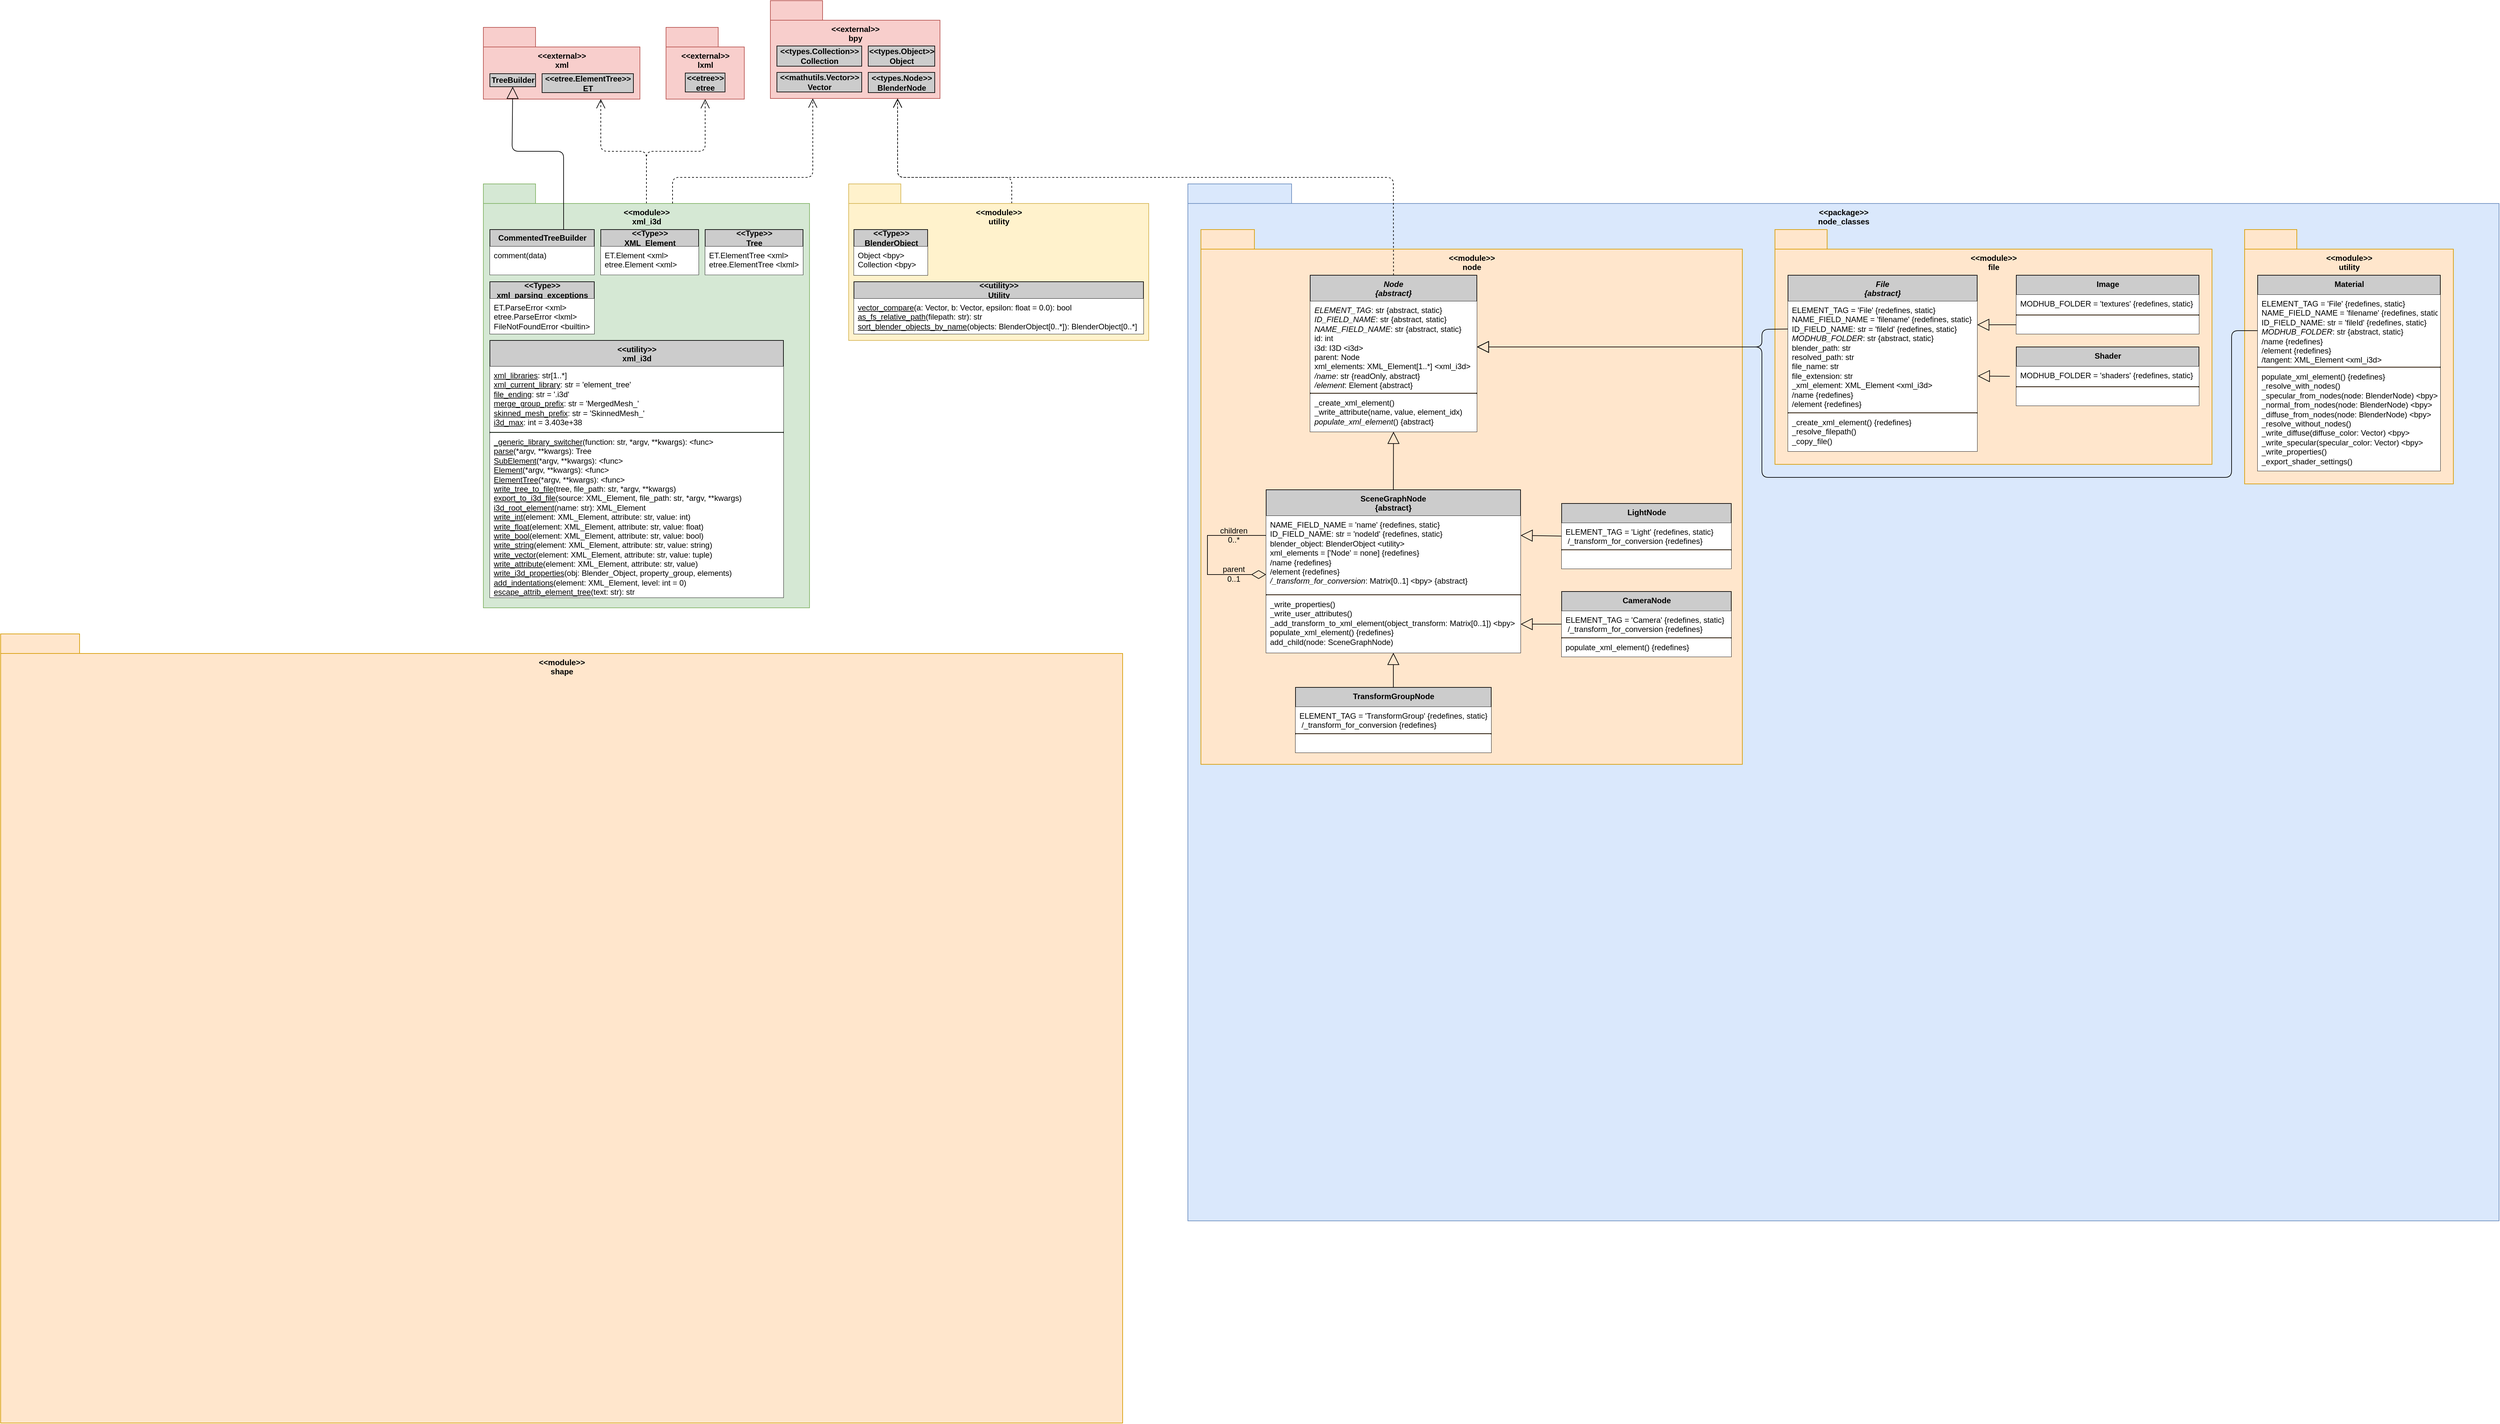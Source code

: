 <mxfile version="14.4.3" type="device"><diagram name="Page-1" id="b5b7bab2-c9e2-2cf4-8b2a-24fd1a2a6d21"><mxGraphModel dx="5567" dy="5078" grid="1" gridSize="10" guides="1" tooltips="1" connect="1" arrows="1" fold="1" page="1" pageScale="1" pageWidth="827" pageHeight="1169" background="#ffffff" math="0" shadow="0"><root><mxCell id="0"/><mxCell id="1" parent="0"/><mxCell id="hyC1rjjS6D9ZSaGe7eLf-1" value="&amp;lt;&amp;lt;package&amp;gt;&amp;gt;&lt;br&gt;node_classes" style="shape=folder;fontStyle=1;tabWidth=80;tabHeight=30;tabPosition=left;html=1;boundedLbl=1;verticalAlign=top;fillColor=#dae8fc;strokeColor=#6c8ebf;" parent="1" vertex="1"><mxGeometry x="1120" y="-990" width="2010" height="1590" as="geometry"/></mxCell><mxCell id="IZFEY0VcawkdVbA5wCVp-119" value="" style="group" parent="1" vertex="1" connectable="0"><mxGeometry x="320" y="-1240" width="130" height="130" as="geometry"/></mxCell><mxCell id="IZFEY0VcawkdVbA5wCVp-196" value="" style="group" parent="IZFEY0VcawkdVbA5wCVp-119" vertex="1" connectable="0"><mxGeometry y="10" width="120" height="110" as="geometry"/></mxCell><mxCell id="IZFEY0VcawkdVbA5wCVp-99" value="&amp;lt;&amp;lt;external&amp;gt;&amp;gt;&lt;br&gt;lxml" style="shape=folder;fontStyle=1;tabWidth=80;tabHeight=30;tabPosition=left;html=1;boundedLbl=1;verticalAlign=top;fillColor=#f8cecc;strokeColor=#b85450;" parent="IZFEY0VcawkdVbA5wCVp-196" vertex="1"><mxGeometry width="120" height="110" as="geometry"/></mxCell><mxCell id="IZFEY0VcawkdVbA5wCVp-190" value="&lt;b&gt;&amp;lt;&amp;lt;etree&amp;gt;&amp;gt;&lt;br&gt;etree&lt;br&gt;&lt;/b&gt;" style="fontStyle=0;shadow=0;sketch=0;strokeWidth=1;fillColor=#CCCCCC;gradientColor=none;fontSize=12;html=1;" parent="IZFEY0VcawkdVbA5wCVp-196" vertex="1"><mxGeometry x="29.538" y="70" width="60.923" height="29" as="geometry"/></mxCell><mxCell id="IZFEY0VcawkdVbA5wCVp-120" value="" style="group" parent="1" vertex="1" connectable="0"><mxGeometry x="40" y="-1230" width="240" height="130" as="geometry"/></mxCell><mxCell id="IZFEY0VcawkdVbA5wCVp-109" value="&amp;lt;&amp;lt;external&amp;gt;&amp;gt;&lt;br&gt;xml" style="shape=folder;fontStyle=1;tabWidth=80;tabHeight=30;tabPosition=left;html=1;boundedLbl=1;verticalAlign=top;fillColor=#f8cecc;strokeColor=#b85450;" parent="IZFEY0VcawkdVbA5wCVp-120" vertex="1"><mxGeometry width="240" height="110" as="geometry"/></mxCell><mxCell id="IZFEY0VcawkdVbA5wCVp-188" value="&lt;b&gt;TreeBuilder&lt;/b&gt;" style="fontStyle=0;shadow=0;sketch=0;strokeWidth=1;fillColor=#CCCCCC;gradientColor=none;fontSize=12;html=1;" parent="IZFEY0VcawkdVbA5wCVp-120" vertex="1"><mxGeometry x="10" y="71" width="70" height="20" as="geometry"/></mxCell><mxCell id="IZFEY0VcawkdVbA5wCVp-189" value="&lt;b&gt;&amp;lt;&amp;lt;etree.ElementTree&amp;gt;&amp;gt;&lt;br&gt;ET&lt;br&gt;&lt;/b&gt;" style="fontStyle=0;shadow=0;sketch=0;strokeWidth=1;fillColor=#CCCCCC;gradientColor=none;fontSize=12;html=1;" parent="IZFEY0VcawkdVbA5wCVp-120" vertex="1"><mxGeometry x="90" y="71" width="140" height="29" as="geometry"/></mxCell><mxCell id="IZFEY0VcawkdVbA5wCVp-142" value="" style="endArrow=open;endSize=12;dashed=1;html=1;align=center;exitX=0;exitY=0;exitDx=250;exitDy=30;exitPerimeter=0;entryX=0.5;entryY=1;entryDx=0;entryDy=0;entryPerimeter=0;" parent="1" source="IZFEY0VcawkdVbA5wCVp-108" target="IZFEY0VcawkdVbA5wCVp-99" edge="1"><mxGeometry x="-0.115" y="57" width="160" relative="1" as="geometry"><mxPoint x="310" y="-1060" as="sourcePoint"/><mxPoint x="470" y="-1060" as="targetPoint"/><Array as="points"><mxPoint x="290" y="-1040"/><mxPoint x="380" y="-1040"/></Array><mxPoint as="offset"/></mxGeometry></mxCell><mxCell id="IZFEY0VcawkdVbA5wCVp-143" value="" style="endArrow=open;endSize=12;dashed=1;html=1;align=center;exitX=0;exitY=0;exitDx=250;exitDy=30;exitPerimeter=0;entryX=0.75;entryY=1;entryDx=0;entryDy=0;entryPerimeter=0;" parent="1" source="IZFEY0VcawkdVbA5wCVp-108" target="IZFEY0VcawkdVbA5wCVp-109" edge="1"><mxGeometry x="-0.25" y="-40" width="160" relative="1" as="geometry"><mxPoint x="320" y="-1050" as="sourcePoint"/><mxPoint x="210" y="-1100" as="targetPoint"/><Array as="points"><mxPoint x="290" y="-1040"/><mxPoint x="220" y="-1040"/></Array><mxPoint as="offset"/></mxGeometry></mxCell><mxCell id="IZFEY0VcawkdVbA5wCVp-153" value="" style="group" parent="1" vertex="1" connectable="0"><mxGeometry x="480" y="-1241" width="260" height="121" as="geometry"/></mxCell><mxCell id="IZFEY0VcawkdVbA5wCVp-195" value="" style="group" parent="IZFEY0VcawkdVbA5wCVp-153" vertex="1" connectable="0"><mxGeometry y="-30" width="410" height="150" as="geometry"/></mxCell><mxCell id="IZFEY0VcawkdVbA5wCVp-154" value="&amp;lt;&amp;lt;external&amp;gt;&amp;gt;&lt;br&gt;bpy" style="shape=folder;fontStyle=1;tabWidth=80;tabHeight=30;tabPosition=left;html=1;boundedLbl=1;verticalAlign=top;fillColor=#f8cecc;strokeColor=#b85450;" parent="IZFEY0VcawkdVbA5wCVp-195" vertex="1"><mxGeometry width="260" height="150" as="geometry"/></mxCell><mxCell id="IZFEY0VcawkdVbA5wCVp-194" value="&lt;b&gt;&amp;lt;&amp;lt;types.Collection&amp;gt;&amp;gt;&lt;br&gt;Collection&lt;/b&gt;" style="fontStyle=0;shadow=0;sketch=0;strokeWidth=1;fillColor=#CCCCCC;gradientColor=none;fontSize=12;html=1;" parent="IZFEY0VcawkdVbA5wCVp-195" vertex="1"><mxGeometry x="10" y="69.5" width="130" height="31" as="geometry"/></mxCell><mxCell id="IZFEY0VcawkdVbA5wCVp-193" value="&lt;b&gt;&amp;lt;&amp;lt;mathutils.Vector&amp;gt;&amp;gt;&lt;br&gt;Vector&lt;/b&gt;" style="fontStyle=0;shadow=0;sketch=0;strokeWidth=1;fillColor=#CCCCCC;gradientColor=none;fontSize=12;html=1;" parent="IZFEY0VcawkdVbA5wCVp-195" vertex="1"><mxGeometry x="10" y="110" width="130" height="30" as="geometry"/></mxCell><mxCell id="IZFEY0VcawkdVbA5wCVp-191" value="&lt;b&gt;&amp;lt;&amp;lt;types.Object&amp;gt;&amp;gt;&lt;br&gt;Object&lt;/b&gt;" style="fontStyle=0;shadow=0;sketch=0;strokeWidth=1;fillColor=#CCCCCC;gradientColor=none;fontSize=12;html=1;" parent="IZFEY0VcawkdVbA5wCVp-195" vertex="1"><mxGeometry x="150" y="69.5" width="101.93" height="31" as="geometry"/></mxCell><mxCell id="0O5yuzNDMfVP8kCBFcuv-8" value="&lt;b&gt;&amp;lt;&amp;lt;types.Node&amp;gt;&amp;gt;&lt;br&gt;BlenderNode&lt;br&gt;&lt;/b&gt;" style="fontStyle=0;shadow=0;sketch=0;strokeWidth=1;fillColor=#CCCCCC;gradientColor=none;fontSize=12;html=1;" vertex="1" parent="IZFEY0VcawkdVbA5wCVp-195"><mxGeometry x="150" y="110" width="101.93" height="31" as="geometry"/></mxCell><mxCell id="IZFEY0VcawkdVbA5wCVp-159" value="" style="endArrow=open;endSize=12;dashed=1;html=1;align=center;entryX=0.75;entryY=1;entryDx=0;entryDy=0;entryPerimeter=0;exitX=0;exitY=0;exitDx=250;exitDy=30;exitPerimeter=0;" parent="1" source="IZFEY0VcawkdVbA5wCVp-149" target="IZFEY0VcawkdVbA5wCVp-154" edge="1"><mxGeometry width="160" relative="1" as="geometry"><mxPoint x="690" y="-1040" as="sourcePoint"/><mxPoint x="850" y="-1040" as="targetPoint"/><Array as="points"><mxPoint x="850" y="-1000"/><mxPoint x="675" y="-1000"/></Array></mxGeometry></mxCell><mxCell id="IZFEY0VcawkdVbA5wCVp-169" value="" style="group" parent="1" vertex="1" connectable="0"><mxGeometry x="600" y="-990" width="467" height="310" as="geometry"/></mxCell><mxCell id="IZFEY0VcawkdVbA5wCVp-149" value="&amp;lt;&amp;lt;module&amp;gt;&amp;gt;&lt;br&gt;utility" style="shape=folder;fontStyle=1;tabWidth=80;tabHeight=30;tabPosition=left;html=1;boundedLbl=1;verticalAlign=top;fillColor=#fff2cc;strokeColor=#d6b656;" parent="IZFEY0VcawkdVbA5wCVp-169" vertex="1"><mxGeometry width="460" height="240" as="geometry"/></mxCell><mxCell id="IZFEY0VcawkdVbA5wCVp-151" value="&lt;b&gt;&amp;lt;&amp;lt;Type&amp;gt;&amp;gt;&lt;br&gt;BlenderObject&lt;/b&gt;" style="swimlane;fontStyle=0;childLayout=stackLayout;horizontal=1;startSize=26;horizontalStack=0;resizeParent=1;resizeParentMax=0;resizeLast=0;collapsible=1;marginBottom=0;html=1;fillColor=#CCCCCC;" parent="IZFEY0VcawkdVbA5wCVp-169" vertex="1"><mxGeometry x="8.07" y="70" width="112.982" height="70" as="geometry"/></mxCell><mxCell id="IZFEY0VcawkdVbA5wCVp-152" value="Object &amp;lt;bpy&amp;gt;&lt;br&gt;Collection &amp;lt;bpy&amp;gt;" style="text;strokeColor=none;align=left;verticalAlign=top;spacingLeft=4;spacingRight=4;overflow=hidden;rotatable=0;points=[[0,0.5],[1,0.5]];portConstraint=eastwest;html=1;fillColor=#FFFFFF;" parent="IZFEY0VcawkdVbA5wCVp-151" vertex="1"><mxGeometry y="26" width="112.982" height="44" as="geometry"/></mxCell><mxCell id="IZFEY0VcawkdVbA5wCVp-160" value="&lt;b&gt;&amp;lt;&amp;lt;utility&amp;gt;&amp;gt;&lt;br&gt;Utility&lt;/b&gt;" style="swimlane;fontStyle=0;childLayout=stackLayout;horizontal=1;startSize=26;horizontalStack=0;resizeParent=1;resizeParentMax=0;resizeLast=0;collapsible=1;marginBottom=0;html=1;fillColor=#CCCCCC;" parent="IZFEY0VcawkdVbA5wCVp-169" vertex="1"><mxGeometry x="8.07" y="150" width="443.86" height="80" as="geometry"/></mxCell><mxCell id="IZFEY0VcawkdVbA5wCVp-161" value="&lt;u&gt;vector_compare&lt;/u&gt;(a: Vector, b: Vector, epsilon: float = 0.0): bool&lt;br&gt;&lt;u&gt;as_fs_relative_path&lt;/u&gt;(filepath: str): str&lt;br&gt;&lt;u&gt;sort_blender_objects_by_name&lt;/u&gt;(objects: BlenderObject[0..*]): BlenderObject[0..*]" style="text;strokeColor=none;align=left;verticalAlign=top;spacingLeft=4;spacingRight=4;overflow=hidden;rotatable=0;points=[[0,0.5],[1,0.5]];portConstraint=eastwest;html=1;fillColor=#ffffff;" parent="IZFEY0VcawkdVbA5wCVp-160" vertex="1"><mxGeometry y="26" width="443.86" height="54" as="geometry"/></mxCell><mxCell id="IZFEY0VcawkdVbA5wCVp-177" value="" style="group" parent="1" vertex="1" connectable="0"><mxGeometry x="40" y="-990" width="500" height="730" as="geometry"/></mxCell><mxCell id="IZFEY0VcawkdVbA5wCVp-108" value="&amp;lt;&amp;lt;module&amp;gt;&amp;gt;&lt;br&gt;xml_i3d" style="shape=folder;fontStyle=1;tabWidth=80;tabHeight=30;tabPosition=left;html=1;boundedLbl=1;verticalAlign=top;fillColor=#d5e8d4;strokeColor=#82b366;" parent="IZFEY0VcawkdVbA5wCVp-177" vertex="1"><mxGeometry width="500" height="650" as="geometry"/></mxCell><mxCell id="IZFEY0VcawkdVbA5wCVp-95" value="&amp;lt;&amp;lt;utility&amp;gt;&amp;gt;&lt;br&gt;xml_i3d" style="swimlane;fontStyle=1;align=center;verticalAlign=top;childLayout=stackLayout;horizontal=1;startSize=40;horizontalStack=0;resizeParent=1;resizeParentMax=0;resizeLast=0;collapsible=1;marginBottom=0;fillColor=#CCCCCC;html=1;" parent="IZFEY0VcawkdVbA5wCVp-177" vertex="1"><mxGeometry x="10" y="240" width="450" height="394.25" as="geometry"/></mxCell><mxCell id="IZFEY0VcawkdVbA5wCVp-96" value="&lt;u&gt;xml_libraries&lt;/u&gt;: str[1..*]&lt;br&gt;&lt;u&gt;xml_current_library&lt;/u&gt;: str = 'element_tree'&lt;br&gt;&lt;u&gt;file_ending&lt;/u&gt;: str = '.i3d'&lt;br&gt;&lt;u&gt;merge_group_prefix&lt;/u&gt;: str = 'MergedMesh_'&lt;br&gt;&lt;u&gt;skinned_mesh_prefix&lt;/u&gt;: str = 'SkinnedMesh_'&lt;br&gt;&lt;u&gt;i3d_max&lt;/u&gt;: int =&amp;nbsp;3.403e+38&lt;br&gt;&amp;nbsp;" style="text;strokeColor=none;align=left;verticalAlign=top;spacingLeft=4;spacingRight=4;overflow=hidden;rotatable=0;points=[[0,0.5],[1,0.5]];portConstraint=eastwest;html=1;fillColor=#ffffff;" parent="IZFEY0VcawkdVbA5wCVp-95" vertex="1"><mxGeometry y="40" width="450" height="100" as="geometry"/></mxCell><mxCell id="IZFEY0VcawkdVbA5wCVp-97" value="" style="line;strokeWidth=1;fillColor=none;align=left;verticalAlign=middle;spacingTop=0;spacingLeft=0;spacingRight=0;rotatable=0;labelPosition=right;points=[];portConstraint=eastwest;sketch=0;spacing=0;fontSize=12;perimeterSpacing=0;shadow=0;" parent="IZFEY0VcawkdVbA5wCVp-95" vertex="1"><mxGeometry y="140" width="450" height="2.12" as="geometry"/></mxCell><mxCell id="IZFEY0VcawkdVbA5wCVp-98" value="&lt;u&gt;_generic_library_switcher&lt;/u&gt;(function: str, *argv, **kwargs): &amp;lt;func&amp;gt;&lt;br&gt;&lt;u&gt;parse&lt;/u&gt;(*argv, **kwargs): Tree&amp;nbsp;&lt;br&gt;&lt;u&gt;SubElement&lt;/u&gt;(*argv, **kwargs): &amp;lt;func&amp;gt;&lt;br&gt;&lt;u&gt;Element&lt;/u&gt;(*argv, **kwargs): &amp;lt;func&amp;gt;&lt;br&gt;&lt;u&gt;ElementTree&lt;/u&gt;(*argv, **kwargs): &amp;lt;func&amp;gt;&lt;br&gt;&lt;u&gt;write_tree_to_file&lt;/u&gt;(tree, file_path: str, *argv, **kwargs)&lt;br&gt;&lt;u&gt;export_to_i3d_file&lt;/u&gt;(source: XML_Element, file_path: str, *argv, **kwargs)&lt;br&gt;&lt;u&gt;i3d_root_element&lt;/u&gt;(name: str): XML_Element&lt;br&gt;&lt;u&gt;write_int&lt;/u&gt;(element: XML_Element, attribute: str, value: int)&lt;br&gt;&lt;u&gt;write_float&lt;/u&gt;(element: XML_Element, attribute: str, value: float)&lt;br&gt;&lt;u&gt;write_bool&lt;/u&gt;(element: XML_Element, attribute: str, value: bool)&lt;br&gt;&lt;u&gt;write_string&lt;/u&gt;(element: XML_Element, attribute: str, value: string)&lt;br&gt;&lt;u&gt;write_vector&lt;/u&gt;(element: XML_Element, attribute: str, value: tuple)&lt;br&gt;&lt;u&gt;write_attribute&lt;/u&gt;(element: XML_Element, attribute: str, value)&lt;br&gt;&lt;u&gt;write_i3d_properties&lt;/u&gt;(obj: Blender_Object, property_group, elements)&lt;br&gt;&lt;u&gt;add_indentations&lt;/u&gt;(element: XML_Element, level: int = 0)&lt;br&gt;&lt;u&gt;escape_attrib_element_tree&lt;/u&gt;(text: str): str" style="text;strokeColor=none;align=left;verticalAlign=top;spacingLeft=4;spacingRight=4;overflow=hidden;rotatable=0;points=[[0,0.5],[1,0.5]];portConstraint=eastwest;fillColor=#ffffff;html=1;" parent="IZFEY0VcawkdVbA5wCVp-95" vertex="1"><mxGeometry y="142.12" width="450" height="252.13" as="geometry"/></mxCell><mxCell id="IZFEY0VcawkdVbA5wCVp-104" value="&lt;b&gt;CommentedTreeBuilder&lt;/b&gt;" style="swimlane;fontStyle=0;childLayout=stackLayout;horizontal=1;startSize=26;horizontalStack=0;resizeParent=1;resizeParentMax=0;resizeLast=0;collapsible=1;marginBottom=0;html=1;fillColor=#CCCCCC;" parent="IZFEY0VcawkdVbA5wCVp-177" vertex="1"><mxGeometry x="10" y="70.002" width="160" height="69.31" as="geometry"/></mxCell><mxCell id="IZFEY0VcawkdVbA5wCVp-105" value="comment(data)" style="text;strokeColor=none;align=left;verticalAlign=top;spacingLeft=4;spacingRight=4;overflow=hidden;rotatable=0;points=[[0,0.5],[1,0.5]];portConstraint=eastwest;fillColor=#ffffff;" parent="IZFEY0VcawkdVbA5wCVp-104" vertex="1"><mxGeometry y="26" width="160" height="43.31" as="geometry"/></mxCell><mxCell id="IZFEY0VcawkdVbA5wCVp-124" value="&lt;b&gt;&amp;lt;&amp;lt;Type&amp;gt;&amp;gt;&lt;br&gt;XML_Element&lt;/b&gt;" style="swimlane;fontStyle=0;childLayout=stackLayout;horizontal=1;startSize=26;horizontalStack=0;resizeParent=1;resizeParentMax=0;resizeLast=0;collapsible=1;marginBottom=0;html=1;fillColor=#CCCCCC;" parent="IZFEY0VcawkdVbA5wCVp-177" vertex="1"><mxGeometry x="180" y="70" width="150" height="69.312" as="geometry"/></mxCell><mxCell id="IZFEY0VcawkdVbA5wCVp-125" value="ET.Element &amp;lt;xml&amp;gt;&lt;br&gt;etree.Element &amp;lt;xml&amp;gt;" style="text;strokeColor=none;align=left;verticalAlign=top;spacingLeft=4;spacingRight=4;overflow=hidden;rotatable=0;points=[[0,0.5],[1,0.5]];portConstraint=eastwest;html=1;fillColor=#ffffff;" parent="IZFEY0VcawkdVbA5wCVp-124" vertex="1"><mxGeometry y="26" width="150" height="43.312" as="geometry"/></mxCell><mxCell id="IZFEY0VcawkdVbA5wCVp-167" value="&lt;b&gt;&amp;lt;&amp;lt;Type&amp;gt;&amp;gt;&lt;br&gt;Tree&lt;/b&gt;" style="swimlane;fontStyle=0;childLayout=stackLayout;horizontal=1;startSize=26;horizontalStack=0;resizeParent=1;resizeParentMax=0;resizeLast=0;collapsible=1;marginBottom=0;html=1;fillColor=#CCCCCC;" parent="IZFEY0VcawkdVbA5wCVp-177" vertex="1"><mxGeometry x="340" y="70.002" width="150" height="69.31" as="geometry"/></mxCell><mxCell id="IZFEY0VcawkdVbA5wCVp-168" value="ET.ElementTree &amp;lt;xml&amp;gt;&lt;br&gt;etree.ElementTree &amp;lt;lxml&amp;gt;" style="text;strokeColor=none;align=left;verticalAlign=top;spacingLeft=4;spacingRight=4;overflow=hidden;rotatable=0;points=[[0,0.5],[1,0.5]];portConstraint=eastwest;html=1;fillColor=#ffffff;" parent="IZFEY0VcawkdVbA5wCVp-167" vertex="1"><mxGeometry y="26" width="150" height="43.31" as="geometry"/></mxCell><mxCell id="IZFEY0VcawkdVbA5wCVp-180" value="&lt;b&gt;&amp;lt;&amp;lt;Type&amp;gt;&amp;gt;&lt;br&gt;xml_parsing_exceptions&lt;br&gt;&lt;/b&gt;" style="swimlane;fontStyle=0;childLayout=stackLayout;horizontal=1;startSize=26;horizontalStack=0;resizeParent=1;resizeParentMax=0;resizeLast=0;collapsible=1;marginBottom=0;html=1;fillColor=#CCCCCC;" parent="IZFEY0VcawkdVbA5wCVp-177" vertex="1"><mxGeometry x="10" y="150" width="160" height="80" as="geometry"/></mxCell><mxCell id="IZFEY0VcawkdVbA5wCVp-181" value="ET.ParseError &amp;lt;xml&amp;gt;&lt;br&gt;etree.ParseError &amp;lt;lxml&amp;gt;&lt;br&gt;FileNotFoundError &amp;lt;builtin&amp;gt;" style="text;strokeColor=none;align=left;verticalAlign=top;spacingLeft=4;spacingRight=4;overflow=hidden;rotatable=0;points=[[0,0.5],[1,0.5]];portConstraint=eastwest;html=1;fillColor=#ffffff;" parent="IZFEY0VcawkdVbA5wCVp-180" vertex="1"><mxGeometry y="26" width="160" height="54" as="geometry"/></mxCell><mxCell id="IZFEY0VcawkdVbA5wCVp-178" value="" style="endArrow=open;endSize=12;dashed=1;html=1;align=center;entryX=0.25;entryY=1;entryDx=0;entryDy=0;entryPerimeter=0;exitX=0;exitY=0;exitDx=290;exitDy=30;exitPerimeter=0;" parent="1" source="IZFEY0VcawkdVbA5wCVp-108" target="IZFEY0VcawkdVbA5wCVp-154" edge="1"><mxGeometry x="-0.115" y="57" width="160" relative="1" as="geometry"><mxPoint x="460" y="-970" as="sourcePoint"/><mxPoint x="487.5" y="-1090" as="targetPoint"/><Array as="points"><mxPoint x="330" y="-1000"/><mxPoint x="545" y="-1000"/></Array><mxPoint as="offset"/></mxGeometry></mxCell><mxCell id="IZFEY0VcawkdVbA5wCVp-122" value="" style="endArrow=block;endSize=16;endFill=0;html=1;entryX=0.5;entryY=1;entryDx=0;entryDy=0;" parent="1" target="IZFEY0VcawkdVbA5wCVp-188" edge="1"><mxGeometry width="160" relative="1" as="geometry"><mxPoint x="163" y="-920" as="sourcePoint"/><mxPoint x="84" y="-1100" as="targetPoint"/><Array as="points"><mxPoint x="163" y="-1040"/><mxPoint x="84" y="-1040"/></Array></mxGeometry></mxCell><mxCell id="VCYkLwe4R0at4fkHDpr9-2" value="&amp;lt;&amp;lt;module&amp;gt;&amp;gt;&lt;br&gt;file" style="shape=folder;fontStyle=1;tabWidth=80;tabHeight=30;tabPosition=left;html=1;boundedLbl=1;verticalAlign=top;fillColor=#ffe6cc;strokeColor=#d79b00;" parent="1" vertex="1"><mxGeometry x="2020" y="-920" width="670" height="360" as="geometry"/></mxCell><mxCell id="VCYkLwe4R0at4fkHDpr9-3" value="File&#10;{abstract}" style="swimlane;fontStyle=3;align=center;verticalAlign=top;childLayout=stackLayout;horizontal=1;startSize=40;horizontalStack=0;resizeParent=1;resizeParentMax=0;resizeLast=0;collapsible=1;marginBottom=0;fillColor=#CCCCCC;" parent="1" vertex="1"><mxGeometry x="2040" y="-850" width="290" height="270" as="geometry"/></mxCell><mxCell id="VCYkLwe4R0at4fkHDpr9-4" value="ELEMENT_TAG = 'File' {redefines, static}&lt;br&gt;NAME_FIELD_NAME = 'filename' {redefines, static}&lt;br&gt;ID_FIELD_NAME: str = 'fileId' {redefines, static}&lt;br&gt;&lt;i&gt;MODHUB_FOLDER&lt;/i&gt;: str {abstract, static}&lt;br&gt;blender_path: str&lt;br&gt;resolved_path: str&lt;br&gt;file_name: str&lt;br&gt;file_extension: str&lt;br&gt;_xml_element: XML_Element &amp;lt;xml_i3d&amp;gt;&lt;br&gt;/name {redefines}&lt;br&gt;/element {redefines}" style="text;strokeColor=none;align=left;verticalAlign=top;spacingLeft=4;spacingRight=4;overflow=hidden;rotatable=0;points=[[0,0.5],[1,0.5],[1, 0.25],[1,0.75],[0, 0.25],[0,0.75]];portConstraint=eastwest;html=1;fillColor=#ffffff;" parent="VCYkLwe4R0at4fkHDpr9-3" vertex="1"><mxGeometry y="40" width="290" height="170" as="geometry"/></mxCell><mxCell id="VCYkLwe4R0at4fkHDpr9-5" value="" style="line;strokeWidth=1;fillColor=none;align=left;verticalAlign=middle;spacingTop=0;spacingLeft=0;spacingRight=0;rotatable=0;labelPosition=right;points=[];portConstraint=eastwest;sketch=0;spacing=0;fontSize=12;perimeterSpacing=0;shadow=0;" parent="VCYkLwe4R0at4fkHDpr9-3" vertex="1"><mxGeometry y="210" width="290" height="2.12" as="geometry"/></mxCell><mxCell id="VCYkLwe4R0at4fkHDpr9-6" value="_create_xml_element() {redefines}&lt;br&gt;_resolve_filepath()&lt;br&gt;_copy_file()" style="text;strokeColor=none;align=left;verticalAlign=top;spacingLeft=4;spacingRight=4;overflow=hidden;rotatable=0;points=[[0,0.5],[1,0.5]];portConstraint=eastwest;fillColor=#ffffff;html=1;" parent="VCYkLwe4R0at4fkHDpr9-3" vertex="1"><mxGeometry y="212.12" width="290" height="57.88" as="geometry"/></mxCell><mxCell id="hyC1rjjS6D9ZSaGe7eLf-66" value="" style="group" parent="1" vertex="1" connectable="0"><mxGeometry x="1140" y="-920" width="830" height="820" as="geometry"/></mxCell><mxCell id="hyC1rjjS6D9ZSaGe7eLf-2" value="&amp;lt;&amp;lt;module&amp;gt;&amp;gt;&lt;br&gt;node" style="shape=folder;fontStyle=1;tabWidth=80;tabHeight=30;tabPosition=left;html=1;boundedLbl=1;verticalAlign=top;fillColor=#ffe6cc;strokeColor=#d79b00;" parent="hyC1rjjS6D9ZSaGe7eLf-66" vertex="1"><mxGeometry width="830" height="820" as="geometry"/></mxCell><mxCell id="hyC1rjjS6D9ZSaGe7eLf-11" value="SceneGraphNode&#10;{abstract}" style="swimlane;fontStyle=1;align=center;verticalAlign=top;childLayout=stackLayout;horizontal=1;startSize=40;horizontalStack=0;resizeParent=1;resizeParentMax=0;resizeLast=0;collapsible=1;marginBottom=0;fillColor=#CCCCCC;" parent="hyC1rjjS6D9ZSaGe7eLf-66" vertex="1"><mxGeometry x="100" y="399" width="390" height="250" as="geometry"/></mxCell><mxCell id="hyC1rjjS6D9ZSaGe7eLf-12" value="NAME_FIELD_NAME = 'name' {redefines, static}&lt;br&gt;ID_FIELD_NAME: str = 'nodeId' {redefines, static}&lt;br&gt;blender_object: BlenderObject &amp;lt;utility&amp;gt;&lt;br&gt;xml_elements = ['Node' = none] {redefines}&lt;br&gt;/name {redefines}&lt;br&gt;/element {redefines}&lt;br&gt;&lt;i&gt;/_transform_for_conversion&lt;/i&gt;: Matrix[0..1] &amp;lt;bpy&amp;gt; {abstract}" style="text;strokeColor=none;align=left;verticalAlign=top;spacingLeft=4;spacingRight=4;overflow=hidden;rotatable=0;points=[[0,0.5],[1,0.5],[1, 0.25],[1,0.75],[0, 0.25],[0,0.75]];portConstraint=eastwest;html=1;fillColor=#ffffff;" parent="hyC1rjjS6D9ZSaGe7eLf-11" vertex="1"><mxGeometry y="40" width="390" height="120" as="geometry"/></mxCell><mxCell id="hyC1rjjS6D9ZSaGe7eLf-13" value="" style="line;strokeWidth=1;fillColor=none;align=left;verticalAlign=middle;spacingTop=0;spacingLeft=0;spacingRight=0;rotatable=0;labelPosition=right;points=[];portConstraint=eastwest;sketch=0;spacing=0;fontSize=12;perimeterSpacing=0;shadow=0;" parent="hyC1rjjS6D9ZSaGe7eLf-11" vertex="1"><mxGeometry y="160" width="390" height="2.12" as="geometry"/></mxCell><mxCell id="hyC1rjjS6D9ZSaGe7eLf-14" value="_write_properties()&lt;br&gt;_write_user_attributes()&lt;br&gt;_add_transform_to_xml_element(object_transform: Matrix[0..1]) &amp;lt;bpy&amp;gt;&lt;br&gt;populate_xml_element() {redefines}&lt;br&gt;add_child(node: SceneGraphNode)" style="text;strokeColor=none;align=left;verticalAlign=top;spacingLeft=4;spacingRight=4;overflow=hidden;rotatable=0;points=[[0,0.5],[1,0.5]];portConstraint=eastwest;fillColor=#ffffff;html=1;" parent="hyC1rjjS6D9ZSaGe7eLf-11" vertex="1"><mxGeometry y="162.12" width="390" height="87.88" as="geometry"/></mxCell><mxCell id="hyC1rjjS6D9ZSaGe7eLf-25" value="" style="endArrow=diamondThin;html=1;rounded=0;align=center;verticalAlign=top;endFill=0;labelBackgroundColor=none;exitX=0;exitY=0.25;exitDx=0;exitDy=0;entryX=0;entryY=0.75;entryDx=0;entryDy=0;strokeWidth=1;endSize=20;" parent="hyC1rjjS6D9ZSaGe7eLf-11" source="hyC1rjjS6D9ZSaGe7eLf-12" target="hyC1rjjS6D9ZSaGe7eLf-12" edge="1"><mxGeometry relative="1" as="geometry"><mxPoint x="-140" y="70" as="sourcePoint"/><mxPoint x="-140" y="133" as="targetPoint"/><Array as="points"><mxPoint x="-90" y="70"/><mxPoint x="-90" y="130"/></Array></mxGeometry></mxCell><mxCell id="hyC1rjjS6D9ZSaGe7eLf-26" value="children" style="resizable=0;html=1;align=center;verticalAlign=bottom;labelBackgroundColor=none;" parent="hyC1rjjS6D9ZSaGe7eLf-25" connectable="0" vertex="1"><mxGeometry x="-1" relative="1" as="geometry"><mxPoint x="-50" y="1" as="offset"/></mxGeometry></mxCell><mxCell id="hyC1rjjS6D9ZSaGe7eLf-27" value="0..*" style="resizable=0;html=1;align=center;verticalAlign=top;labelBackgroundColor=none;" parent="hyC1rjjS6D9ZSaGe7eLf-25" connectable="0" vertex="1"><mxGeometry x="-1" relative="1" as="geometry"><mxPoint x="-50" y="-7" as="offset"/></mxGeometry></mxCell><mxCell id="hyC1rjjS6D9ZSaGe7eLf-28" value="parent" style="resizable=0;html=1;align=center;verticalAlign=bottom;labelBackgroundColor=none;" parent="hyC1rjjS6D9ZSaGe7eLf-25" connectable="0" vertex="1"><mxGeometry x="1" relative="1" as="geometry"><mxPoint x="-50" y="0.97" as="offset"/></mxGeometry></mxCell><mxCell id="hyC1rjjS6D9ZSaGe7eLf-29" value="0..1" style="resizable=0;html=1;align=center;verticalAlign=top;labelBackgroundColor=none;" parent="hyC1rjjS6D9ZSaGe7eLf-25" connectable="0" vertex="1"><mxGeometry x="1" relative="1" as="geometry"><mxPoint x="-50.0" y="-7.03" as="offset"/></mxGeometry></mxCell><mxCell id="hyC1rjjS6D9ZSaGe7eLf-39" value="TransformGroupNode" style="swimlane;fontStyle=1;align=center;verticalAlign=top;childLayout=stackLayout;horizontal=1;startSize=30;horizontalStack=0;resizeParent=1;resizeParentMax=0;resizeLast=0;collapsible=1;marginBottom=0;fillColor=#CCCCCC;html=1;" parent="hyC1rjjS6D9ZSaGe7eLf-66" vertex="1"><mxGeometry x="145" y="702" width="300" height="100" as="geometry"/></mxCell><mxCell id="hyC1rjjS6D9ZSaGe7eLf-40" value="ELEMENT_TAG = 'TransformGroup' {redefines, static}&lt;br&gt;&amp;nbsp;/_transform_for_conversion {redefines}" style="text;strokeColor=none;align=left;verticalAlign=top;spacingLeft=4;spacingRight=4;overflow=hidden;rotatable=0;points=[[0,0.5],[1,0.5],[1,0.25],[1,0.75]];portConstraint=eastwest;html=1;fillColor=#ffffff;" parent="hyC1rjjS6D9ZSaGe7eLf-39" vertex="1"><mxGeometry y="30" width="300" height="40" as="geometry"/></mxCell><mxCell id="hyC1rjjS6D9ZSaGe7eLf-41" value="" style="line;strokeWidth=1;fillColor=none;align=left;verticalAlign=middle;spacingTop=0;spacingLeft=0;spacingRight=0;rotatable=0;labelPosition=right;points=[];portConstraint=eastwest;sketch=0;spacing=0;fontSize=12;perimeterSpacing=0;shadow=0;" parent="hyC1rjjS6D9ZSaGe7eLf-39" vertex="1"><mxGeometry y="70" width="300" height="2.12" as="geometry"/></mxCell><mxCell id="hyC1rjjS6D9ZSaGe7eLf-42" value="" style="text;strokeColor=none;align=left;verticalAlign=top;spacingLeft=4;spacingRight=4;overflow=hidden;rotatable=0;points=[[0,0.5],[1,0.5]];portConstraint=eastwest;fillColor=#ffffff;" parent="hyC1rjjS6D9ZSaGe7eLf-39" vertex="1"><mxGeometry y="72.12" width="300" height="27.88" as="geometry"/></mxCell><mxCell id="hyC1rjjS6D9ZSaGe7eLf-46" value="LightNode" style="swimlane;fontStyle=1;align=center;verticalAlign=top;childLayout=stackLayout;horizontal=1;startSize=30;horizontalStack=0;resizeParent=1;resizeParentMax=0;resizeLast=0;collapsible=1;marginBottom=0;fillColor=#CCCCCC;html=1;" parent="hyC1rjjS6D9ZSaGe7eLf-66" vertex="1"><mxGeometry x="553" y="420" width="260" height="100" as="geometry"/></mxCell><mxCell id="hyC1rjjS6D9ZSaGe7eLf-47" value="ELEMENT_TAG = 'Light' {redefines, static}&lt;br&gt;&amp;nbsp;/_transform_for_conversion {redefines}" style="text;strokeColor=none;align=left;verticalAlign=top;spacingLeft=4;spacingRight=4;overflow=hidden;rotatable=0;points=[[0,0.5],[1,0.5],[1,0.25],[1,0.75]];portConstraint=eastwest;html=1;fillColor=#ffffff;" parent="hyC1rjjS6D9ZSaGe7eLf-46" vertex="1"><mxGeometry y="30" width="260" height="40" as="geometry"/></mxCell><mxCell id="hyC1rjjS6D9ZSaGe7eLf-48" value="" style="line;strokeWidth=1;fillColor=none;align=left;verticalAlign=middle;spacingTop=0;spacingLeft=0;spacingRight=0;rotatable=0;labelPosition=right;points=[];portConstraint=eastwest;sketch=0;spacing=0;fontSize=12;perimeterSpacing=0;shadow=0;" parent="hyC1rjjS6D9ZSaGe7eLf-46" vertex="1"><mxGeometry y="70" width="260" height="2.12" as="geometry"/></mxCell><mxCell id="hyC1rjjS6D9ZSaGe7eLf-49" value="" style="text;strokeColor=none;align=left;verticalAlign=top;spacingLeft=4;spacingRight=4;overflow=hidden;rotatable=0;points=[[0,0.5],[1,0.5]];portConstraint=eastwest;fillColor=#ffffff;" parent="hyC1rjjS6D9ZSaGe7eLf-46" vertex="1"><mxGeometry y="72.12" width="260" height="27.88" as="geometry"/></mxCell><mxCell id="hyC1rjjS6D9ZSaGe7eLf-52" value="CameraNode" style="swimlane;fontStyle=1;align=center;verticalAlign=top;childLayout=stackLayout;horizontal=1;startSize=30;horizontalStack=0;resizeParent=1;resizeParentMax=0;resizeLast=0;collapsible=1;marginBottom=0;fillColor=#CCCCCC;html=1;" parent="hyC1rjjS6D9ZSaGe7eLf-66" vertex="1"><mxGeometry x="553" y="555" width="260" height="100" as="geometry"/></mxCell><mxCell id="hyC1rjjS6D9ZSaGe7eLf-53" value="ELEMENT_TAG = 'Camera' {redefines, static}&lt;br&gt;&amp;nbsp;/_transform_for_conversion {redefines}" style="text;strokeColor=none;align=left;verticalAlign=top;spacingLeft=4;spacingRight=4;overflow=hidden;rotatable=0;points=[[0,0.5],[1,0.5],[1,0.25],[1,0.75]];portConstraint=eastwest;html=1;fillColor=#ffffff;" parent="hyC1rjjS6D9ZSaGe7eLf-52" vertex="1"><mxGeometry y="30" width="260" height="40" as="geometry"/></mxCell><mxCell id="hyC1rjjS6D9ZSaGe7eLf-54" value="" style="line;strokeWidth=1;fillColor=none;align=left;verticalAlign=middle;spacingTop=0;spacingLeft=0;spacingRight=0;rotatable=0;labelPosition=right;points=[];portConstraint=eastwest;sketch=0;spacing=0;fontSize=12;perimeterSpacing=0;shadow=0;" parent="hyC1rjjS6D9ZSaGe7eLf-52" vertex="1"><mxGeometry y="70" width="260" height="2.12" as="geometry"/></mxCell><mxCell id="hyC1rjjS6D9ZSaGe7eLf-55" value="populate_xml_element() {redefines}" style="text;strokeColor=none;align=left;verticalAlign=top;spacingLeft=4;spacingRight=4;overflow=hidden;rotatable=0;points=[[0,0.5],[1,0.5]];portConstraint=eastwest;fillColor=#ffffff;" parent="hyC1rjjS6D9ZSaGe7eLf-52" vertex="1"><mxGeometry y="72.12" width="260" height="27.88" as="geometry"/></mxCell><mxCell id="hyC1rjjS6D9ZSaGe7eLf-44" value="" style="endArrow=block;endSize=16;endFill=0;html=1;exitX=0.5;exitY=0;exitDx=0;exitDy=0;entryX=0.5;entryY=1;entryDx=0;entryDy=0;" parent="hyC1rjjS6D9ZSaGe7eLf-66" source="hyC1rjjS6D9ZSaGe7eLf-39" target="hyC1rjjS6D9ZSaGe7eLf-11" edge="1"><mxGeometry width="160" relative="1" as="geometry"><mxPoint x="2160" y="440" as="sourcePoint"/><mxPoint x="3610" y="451.176" as="targetPoint"/></mxGeometry></mxCell><mxCell id="hyC1rjjS6D9ZSaGe7eLf-51" value="" style="endArrow=block;endSize=16;endFill=0;html=1;exitX=0;exitY=0.5;exitDx=0;exitDy=0;entryX=1;entryY=0.25;entryDx=0;entryDy=0;" parent="hyC1rjjS6D9ZSaGe7eLf-66" source="hyC1rjjS6D9ZSaGe7eLf-47" target="hyC1rjjS6D9ZSaGe7eLf-12" edge="1"><mxGeometry width="160" relative="1" as="geometry"><mxPoint x="2160" y="440" as="sourcePoint"/><mxPoint x="3630" y="-183" as="targetPoint"/></mxGeometry></mxCell><mxCell id="hyC1rjjS6D9ZSaGe7eLf-56" value="" style="endArrow=block;endSize=16;endFill=0;html=1;exitX=0;exitY=0.5;exitDx=0;exitDy=0;entryX=1;entryY=0.5;entryDx=0;entryDy=0;" parent="hyC1rjjS6D9ZSaGe7eLf-66" source="hyC1rjjS6D9ZSaGe7eLf-53" target="hyC1rjjS6D9ZSaGe7eLf-14" edge="1"><mxGeometry width="160" relative="1" as="geometry"><mxPoint x="2160" y="440" as="sourcePoint"/><mxPoint x="3810" y="550" as="targetPoint"/></mxGeometry></mxCell><mxCell id="hyC1rjjS6D9ZSaGe7eLf-3" value="Node&#10;{abstract}" style="swimlane;fontStyle=3;align=center;verticalAlign=top;childLayout=stackLayout;horizontal=1;startSize=40;horizontalStack=0;resizeParent=1;resizeParentMax=0;resizeLast=0;collapsible=1;marginBottom=0;fillColor=#CCCCCC;" parent="hyC1rjjS6D9ZSaGe7eLf-66" vertex="1"><mxGeometry x="167.5" y="70" width="255.5" height="240" as="geometry"/></mxCell><mxCell id="hyC1rjjS6D9ZSaGe7eLf-4" value="&lt;i&gt;ELEMENT_TAG&lt;/i&gt;: str {abstract, static}&amp;nbsp;&lt;br&gt;&lt;i&gt;ID_FIELD_NAME&lt;/i&gt;: str {abstract, static}&lt;br&gt;&lt;i&gt;NAME_FIELD_NAME&lt;/i&gt;: str {abstract, static}&lt;br&gt;id: int&lt;br&gt;i3d: I3D &amp;lt;i3d&amp;gt;&lt;br&gt;parent: Node&amp;nbsp;&lt;br&gt;xml_elements: XML_Element[1..*] &amp;lt;xml_i3d&amp;gt;&lt;br&gt;&lt;i&gt;/name&lt;/i&gt;: str {readOnly, abstract}&lt;br&gt;&lt;i&gt;/element&lt;/i&gt;: Element {abstract}" style="text;strokeColor=none;align=left;verticalAlign=top;spacingLeft=4;spacingRight=4;overflow=hidden;rotatable=0;points=[[0,0.5],[1,0.5]];portConstraint=eastwest;html=1;fillColor=#ffffff;" parent="hyC1rjjS6D9ZSaGe7eLf-3" vertex="1"><mxGeometry y="40" width="255.5" height="140" as="geometry"/></mxCell><mxCell id="hyC1rjjS6D9ZSaGe7eLf-5" value="" style="line;strokeWidth=1;fillColor=none;align=left;verticalAlign=middle;spacingTop=0;spacingLeft=0;spacingRight=0;rotatable=0;labelPosition=right;points=[];portConstraint=eastwest;sketch=0;spacing=0;fontSize=12;perimeterSpacing=0;shadow=0;" parent="hyC1rjjS6D9ZSaGe7eLf-3" vertex="1"><mxGeometry y="180" width="255.5" height="2.12" as="geometry"/></mxCell><mxCell id="hyC1rjjS6D9ZSaGe7eLf-6" value="_create_xml_element()&amp;nbsp;&lt;br&gt;_write_attribute(name, value, element_idx)&lt;br&gt;&lt;i&gt;populate_xml_element&lt;/i&gt;() {abstract}" style="text;strokeColor=none;align=left;verticalAlign=top;spacingLeft=4;spacingRight=4;overflow=hidden;rotatable=0;points=[[0,0.5],[1,0.5]];portConstraint=eastwest;fillColor=#ffffff;fontStyle=0;html=1;" parent="hyC1rjjS6D9ZSaGe7eLf-3" vertex="1"><mxGeometry y="182.12" width="255.5" height="57.88" as="geometry"/></mxCell><mxCell id="hyC1rjjS6D9ZSaGe7eLf-45" value="" style="endArrow=block;endSize=16;endFill=0;html=1;exitX=0.5;exitY=0;exitDx=0;exitDy=0;entryX=0.5;entryY=1;entryDx=0;entryDy=0;" parent="hyC1rjjS6D9ZSaGe7eLf-66" source="hyC1rjjS6D9ZSaGe7eLf-11" target="hyC1rjjS6D9ZSaGe7eLf-3" edge="1"><mxGeometry width="160" relative="1" as="geometry"><mxPoint x="3140" y="-260" as="sourcePoint"/><mxPoint x="3140" y="-340" as="targetPoint"/></mxGeometry></mxCell><mxCell id="VCYkLwe4R0at4fkHDpr9-7" value="" style="endArrow=block;endSize=16;endFill=0;html=1;exitX=0;exitY=0.25;exitDx=0;exitDy=0;entryX=1;entryY=0.5;entryDx=0;entryDy=0;" parent="1" source="VCYkLwe4R0at4fkHDpr9-4" target="hyC1rjjS6D9ZSaGe7eLf-4" edge="1"><mxGeometry width="160" relative="1" as="geometry"><mxPoint x="1880" y="-590" as="sourcePoint"/><mxPoint x="1880" y="-670" as="targetPoint"/><Array as="points"><mxPoint x="2000" y="-767"/><mxPoint x="2000" y="-740"/></Array></mxGeometry></mxCell><mxCell id="VCYkLwe4R0at4fkHDpr9-8" value="Image" style="swimlane;fontStyle=1;align=center;verticalAlign=top;childLayout=stackLayout;horizontal=1;startSize=30;horizontalStack=0;resizeParent=1;resizeParentMax=0;resizeLast=0;collapsible=1;marginBottom=0;fillColor=#CCCCCC;html=1;" parent="1" vertex="1"><mxGeometry x="2390" y="-850" width="280" height="90" as="geometry"/></mxCell><mxCell id="VCYkLwe4R0at4fkHDpr9-9" value="MODHUB_FOLDER = 'textures' {redefines, static}" style="text;strokeColor=none;align=left;verticalAlign=top;spacingLeft=4;spacingRight=4;overflow=hidden;rotatable=0;points=[[0,0.5],[1,0.5],[1, 0.25],[1,0.75],[0, 0.25],[0,0.75]];portConstraint=eastwest;html=1;fillColor=#ffffff;" parent="VCYkLwe4R0at4fkHDpr9-8" vertex="1"><mxGeometry y="30" width="280" height="30" as="geometry"/></mxCell><mxCell id="VCYkLwe4R0at4fkHDpr9-10" value="" style="line;strokeWidth=1;fillColor=none;align=left;verticalAlign=middle;spacingTop=0;spacingLeft=0;spacingRight=0;rotatable=0;labelPosition=right;points=[];portConstraint=eastwest;sketch=0;spacing=0;fontSize=12;perimeterSpacing=0;shadow=0;" parent="VCYkLwe4R0at4fkHDpr9-8" vertex="1"><mxGeometry y="60" width="280" height="2.12" as="geometry"/></mxCell><mxCell id="VCYkLwe4R0at4fkHDpr9-11" value="" style="text;strokeColor=none;align=left;verticalAlign=top;spacingLeft=4;spacingRight=4;overflow=hidden;rotatable=0;points=[[0,0.5],[1,0.5]];portConstraint=eastwest;fillColor=#ffffff;html=1;" parent="VCYkLwe4R0at4fkHDpr9-8" vertex="1"><mxGeometry y="62.12" width="280" height="27.88" as="geometry"/></mxCell><mxCell id="VCYkLwe4R0at4fkHDpr9-16" value="Shader" style="swimlane;fontStyle=1;align=center;verticalAlign=top;childLayout=stackLayout;horizontal=1;startSize=30;horizontalStack=0;resizeParent=1;resizeParentMax=0;resizeLast=0;collapsible=1;marginBottom=0;fillColor=#CCCCCC;html=1;" parent="1" vertex="1"><mxGeometry x="2390" y="-740" width="280" height="90" as="geometry"/></mxCell><mxCell id="VCYkLwe4R0at4fkHDpr9-17" value="MODHUB_FOLDER = 'shaders' {redefines, static}" style="text;strokeColor=none;align=left;verticalAlign=top;spacingLeft=4;spacingRight=4;overflow=hidden;rotatable=0;points=[[0,0.5],[1,0.5],[1, 0.25],[1,0.75],[0, 0.25],[0,0.75]];portConstraint=eastwest;html=1;fillColor=#ffffff;" parent="VCYkLwe4R0at4fkHDpr9-16" vertex="1"><mxGeometry y="30" width="280" height="30" as="geometry"/></mxCell><mxCell id="VCYkLwe4R0at4fkHDpr9-18" value="" style="line;strokeWidth=1;fillColor=none;align=left;verticalAlign=middle;spacingTop=0;spacingLeft=0;spacingRight=0;rotatable=0;labelPosition=right;points=[];portConstraint=eastwest;sketch=0;spacing=0;fontSize=12;perimeterSpacing=0;shadow=0;" parent="VCYkLwe4R0at4fkHDpr9-16" vertex="1"><mxGeometry y="60" width="280" height="2.12" as="geometry"/></mxCell><mxCell id="VCYkLwe4R0at4fkHDpr9-19" value="" style="text;strokeColor=none;align=left;verticalAlign=top;spacingLeft=4;spacingRight=4;overflow=hidden;rotatable=0;points=[[0,0.5],[1,0.5]];portConstraint=eastwest;fillColor=#ffffff;html=1;" parent="VCYkLwe4R0at4fkHDpr9-16" vertex="1"><mxGeometry y="62.12" width="280" height="27.88" as="geometry"/></mxCell><mxCell id="VCYkLwe4R0at4fkHDpr9-23" value="" style="endArrow=block;endSize=16;endFill=0;html=1;exitX=0;exitY=0.5;exitDx=0;exitDy=0;entryX=1;entryY=0.212;entryDx=0;entryDy=0;entryPerimeter=0;" parent="1" source="VCYkLwe4R0at4fkHDpr9-11" target="VCYkLwe4R0at4fkHDpr9-4" edge="1"><mxGeometry width="160" relative="1" as="geometry"><mxPoint x="2393" y="-749" as="sourcePoint"/><mxPoint x="2330.0" y="-750" as="targetPoint"/></mxGeometry></mxCell><mxCell id="VCYkLwe4R0at4fkHDpr9-24" value="" style="endArrow=block;endSize=16;endFill=0;html=1;entryX=1.003;entryY=0.674;entryDx=0;entryDy=0;entryPerimeter=0;" parent="1" target="VCYkLwe4R0at4fkHDpr9-4" edge="1"><mxGeometry width="160" relative="1" as="geometry"><mxPoint x="2380" y="-695" as="sourcePoint"/><mxPoint x="2380.0" y="-576" as="targetPoint"/></mxGeometry></mxCell><mxCell id="0O5yuzNDMfVP8kCBFcuv-6" value="" style="group" vertex="1" connectable="0" parent="1"><mxGeometry x="2740" y="-920" width="320" height="390" as="geometry"/></mxCell><mxCell id="0O5yuzNDMfVP8kCBFcuv-1" value="&amp;lt;&amp;lt;module&amp;gt;&amp;gt;&lt;br&gt;utility" style="shape=folder;fontStyle=1;tabWidth=80;tabHeight=30;tabPosition=left;html=1;boundedLbl=1;verticalAlign=top;fillColor=#ffe6cc;strokeColor=#d79b00;" vertex="1" parent="0O5yuzNDMfVP8kCBFcuv-6"><mxGeometry width="320" height="390" as="geometry"/></mxCell><mxCell id="0O5yuzNDMfVP8kCBFcuv-2" value="Material" style="swimlane;fontStyle=1;align=center;verticalAlign=top;childLayout=stackLayout;horizontal=1;startSize=30;horizontalStack=0;resizeParent=1;resizeParentMax=0;resizeLast=0;collapsible=1;marginBottom=0;fillColor=#CCCCCC;html=1;" vertex="1" parent="0O5yuzNDMfVP8kCBFcuv-6"><mxGeometry x="20" y="70" width="280" height="300" as="geometry"/></mxCell><mxCell id="0O5yuzNDMfVP8kCBFcuv-3" value="ELEMENT_TAG = 'File' {redefines, static}&lt;br&gt;NAME_FIELD_NAME = 'filename' {redefines, static}&lt;br&gt;ID_FIELD_NAME: str = 'fileId' {redefines, static}&lt;br&gt;&lt;i&gt;MODHUB_FOLDER&lt;/i&gt;: str {abstract, static}&lt;br&gt;/name {redefines}&lt;br&gt;/element {redefines}&lt;br&gt;/tangent: XML_Element &amp;lt;xml_i3d&amp;gt;&lt;br&gt;" style="text;strokeColor=none;align=left;verticalAlign=top;spacingLeft=4;spacingRight=4;overflow=hidden;rotatable=0;points=[[0,0.5],[1,0.5],[1, 0.25],[1,0.75],[0, 0.25],[0,0.75]];portConstraint=eastwest;html=1;fillColor=#ffffff;" vertex="1" parent="0O5yuzNDMfVP8kCBFcuv-2"><mxGeometry y="30" width="280" height="110" as="geometry"/></mxCell><mxCell id="0O5yuzNDMfVP8kCBFcuv-4" value="" style="line;strokeWidth=1;fillColor=none;align=left;verticalAlign=middle;spacingTop=0;spacingLeft=0;spacingRight=0;rotatable=0;labelPosition=right;points=[];portConstraint=eastwest;sketch=0;spacing=0;fontSize=12;perimeterSpacing=0;shadow=0;" vertex="1" parent="0O5yuzNDMfVP8kCBFcuv-2"><mxGeometry y="140" width="280" height="2.12" as="geometry"/></mxCell><mxCell id="0O5yuzNDMfVP8kCBFcuv-5" value="populate_xml_element() {redefines}&lt;br&gt;_resolve_with_nodes()&lt;br&gt;_specular_from_nodes(node: BlenderNode) &amp;lt;bpy&amp;gt;&lt;br&gt;_normal_from_nodes(node: BlenderNode) &amp;lt;bpy&amp;gt;&lt;br&gt;_diffuse_from_nodes(node: BlenderNode) &amp;lt;bpy&amp;gt;&lt;br&gt;_resolve_without_nodes()&lt;br&gt;_write_diffuse(diffuse_color: Vector) &amp;lt;bpy&amp;gt;&lt;br&gt;_write_specular(specular_color: Vector) &amp;lt;bpy&amp;gt;&lt;br&gt;_write_properties()&lt;br&gt;_export_shader_settings()&lt;br&gt;" style="text;strokeColor=none;align=left;verticalAlign=top;spacingLeft=4;spacingRight=4;overflow=hidden;rotatable=0;points=[[0,0.5],[1,0.5]];portConstraint=eastwest;fillColor=#ffffff;html=1;" vertex="1" parent="0O5yuzNDMfVP8kCBFcuv-2"><mxGeometry y="142.12" width="280" height="157.88" as="geometry"/></mxCell><mxCell id="0O5yuzNDMfVP8kCBFcuv-19" value="" style="endArrow=block;endSize=16;endFill=0;html=1;strokeWidth=1;exitX=0;exitY=0.5;exitDx=0;exitDy=0;entryX=1;entryY=0.5;entryDx=0;entryDy=0;" edge="1" parent="1" source="0O5yuzNDMfVP8kCBFcuv-3" target="hyC1rjjS6D9ZSaGe7eLf-4"><mxGeometry width="160" relative="1" as="geometry"><mxPoint x="1980" y="-510" as="sourcePoint"/><mxPoint x="1980" y="-590" as="targetPoint"/><Array as="points"><mxPoint x="2720" y="-765"/><mxPoint x="2720" y="-540"/><mxPoint x="2000" y="-540"/><mxPoint x="2000" y="-740"/></Array></mxGeometry></mxCell><mxCell id="0O5yuzNDMfVP8kCBFcuv-21" value="" style="endArrow=open;endSize=12;dashed=1;html=1;align=center;strokeWidth=1;exitX=0.5;exitY=0;exitDx=0;exitDy=0;entryX=0.75;entryY=1;entryDx=0;entryDy=0;entryPerimeter=0;" edge="1" parent="1" source="hyC1rjjS6D9ZSaGe7eLf-3" target="IZFEY0VcawkdVbA5wCVp-154"><mxGeometry width="160" relative="1" as="geometry"><mxPoint x="1420" y="-1040" as="sourcePoint"/><mxPoint x="840" y="-1000" as="targetPoint"/><Array as="points"><mxPoint x="1435" y="-1000"/><mxPoint x="675" y="-1000"/></Array></mxGeometry></mxCell><mxCell id="0O5yuzNDMfVP8kCBFcuv-22" value="&amp;lt;&amp;lt;module&amp;gt;&amp;gt;&lt;br&gt;shape" style="shape=folder;fontStyle=1;tabWidth=80;tabHeight=30;tabPosition=left;html=1;boundedLbl=1;verticalAlign=top;fillColor=#ffe6cc;strokeColor=#d79b00;" vertex="1" parent="1"><mxGeometry x="-700" y="-300" width="1720" height="1210" as="geometry"/></mxCell></root></mxGraphModel></diagram></mxfile>